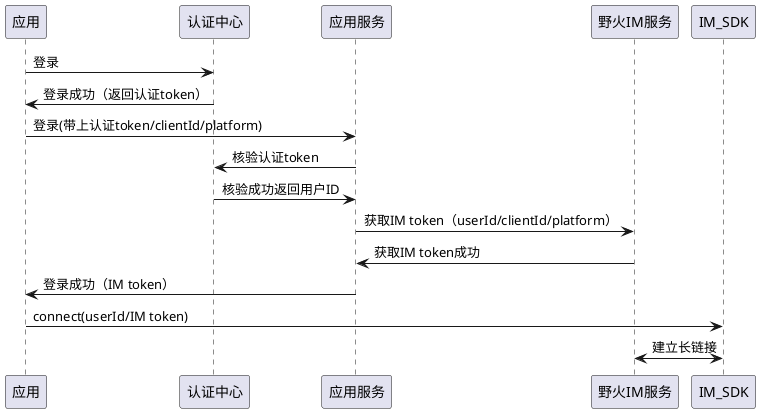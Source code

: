 @startuml
  应用 -> 认证中心 : 登录
  认证中心 -> 应用 : 登录成功（返回认证token）
  应用 -> 应用服务 : 登录(带上认证token/clientId/platform)
  应用服务 -> 认证中心 : 核验认证token
  认证中心 -> 应用服务 : 核验成功返回用户ID
  应用服务 -> 野火IM服务 : 获取IM token（userId/clientId/platform）
  野火IM服务 -> 应用服务 : 获取IM token成功
  应用服务 -> 应用 : 登录成功（IM token）
  应用 -> IM_SDK : connect(userId/IM token)
  IM_SDK <-> 野火IM服务 : 建立长链接
@enduml
